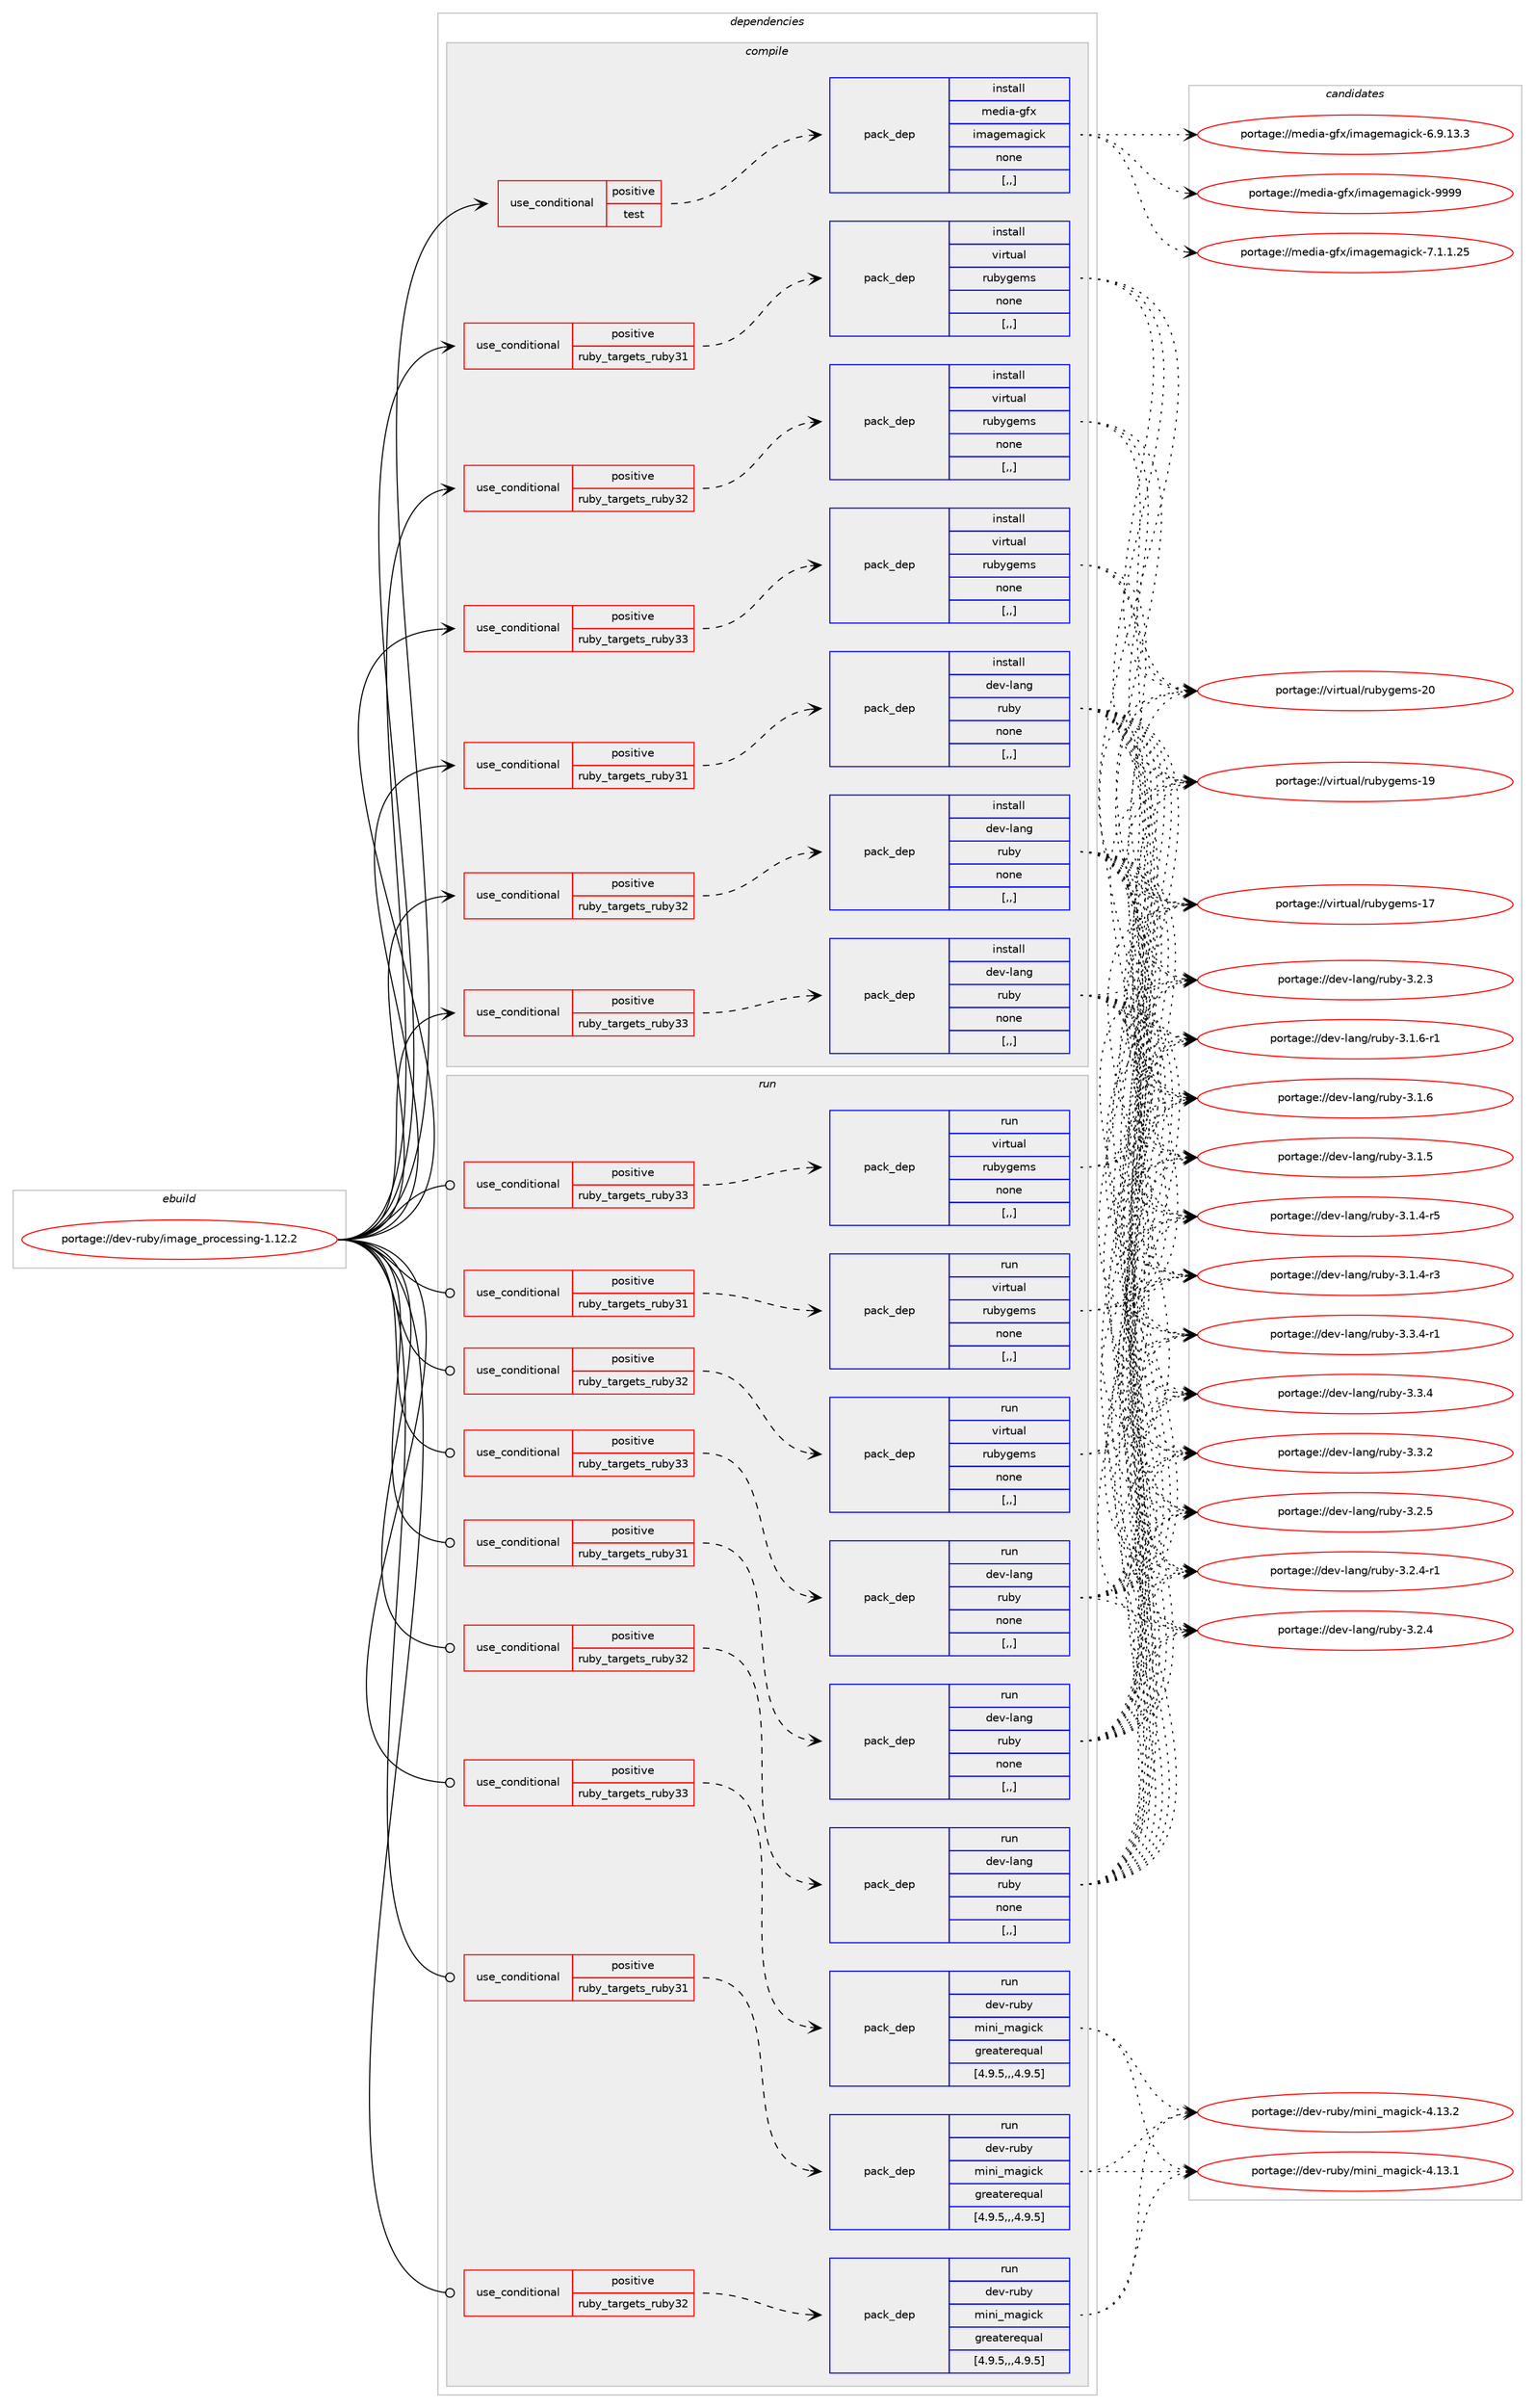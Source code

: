 digraph prolog {

# *************
# Graph options
# *************

newrank=true;
concentrate=true;
compound=true;
graph [rankdir=LR,fontname=Helvetica,fontsize=10,ranksep=1.5];#, ranksep=2.5, nodesep=0.2];
edge  [arrowhead=vee];
node  [fontname=Helvetica,fontsize=10];

# **********
# The ebuild
# **********

subgraph cluster_leftcol {
color=gray;
label=<<i>ebuild</i>>;
id [label="portage://dev-ruby/image_processing-1.12.2", color=red, width=4, href="../dev-ruby/image_processing-1.12.2.svg"];
}

# ****************
# The dependencies
# ****************

subgraph cluster_midcol {
color=gray;
label=<<i>dependencies</i>>;
subgraph cluster_compile {
fillcolor="#eeeeee";
style=filled;
label=<<i>compile</i>>;
subgraph cond49184 {
dependency186919 [label=<<TABLE BORDER="0" CELLBORDER="1" CELLSPACING="0" CELLPADDING="4"><TR><TD ROWSPAN="3" CELLPADDING="10">use_conditional</TD></TR><TR><TD>positive</TD></TR><TR><TD>ruby_targets_ruby31</TD></TR></TABLE>>, shape=none, color=red];
subgraph pack136406 {
dependency186920 [label=<<TABLE BORDER="0" CELLBORDER="1" CELLSPACING="0" CELLPADDING="4" WIDTH="220"><TR><TD ROWSPAN="6" CELLPADDING="30">pack_dep</TD></TR><TR><TD WIDTH="110">install</TD></TR><TR><TD>dev-lang</TD></TR><TR><TD>ruby</TD></TR><TR><TD>none</TD></TR><TR><TD>[,,]</TD></TR></TABLE>>, shape=none, color=blue];
}
dependency186919:e -> dependency186920:w [weight=20,style="dashed",arrowhead="vee"];
}
id:e -> dependency186919:w [weight=20,style="solid",arrowhead="vee"];
subgraph cond49185 {
dependency186921 [label=<<TABLE BORDER="0" CELLBORDER="1" CELLSPACING="0" CELLPADDING="4"><TR><TD ROWSPAN="3" CELLPADDING="10">use_conditional</TD></TR><TR><TD>positive</TD></TR><TR><TD>ruby_targets_ruby31</TD></TR></TABLE>>, shape=none, color=red];
subgraph pack136407 {
dependency186922 [label=<<TABLE BORDER="0" CELLBORDER="1" CELLSPACING="0" CELLPADDING="4" WIDTH="220"><TR><TD ROWSPAN="6" CELLPADDING="30">pack_dep</TD></TR><TR><TD WIDTH="110">install</TD></TR><TR><TD>virtual</TD></TR><TR><TD>rubygems</TD></TR><TR><TD>none</TD></TR><TR><TD>[,,]</TD></TR></TABLE>>, shape=none, color=blue];
}
dependency186921:e -> dependency186922:w [weight=20,style="dashed",arrowhead="vee"];
}
id:e -> dependency186921:w [weight=20,style="solid",arrowhead="vee"];
subgraph cond49186 {
dependency186923 [label=<<TABLE BORDER="0" CELLBORDER="1" CELLSPACING="0" CELLPADDING="4"><TR><TD ROWSPAN="3" CELLPADDING="10">use_conditional</TD></TR><TR><TD>positive</TD></TR><TR><TD>ruby_targets_ruby32</TD></TR></TABLE>>, shape=none, color=red];
subgraph pack136408 {
dependency186924 [label=<<TABLE BORDER="0" CELLBORDER="1" CELLSPACING="0" CELLPADDING="4" WIDTH="220"><TR><TD ROWSPAN="6" CELLPADDING="30">pack_dep</TD></TR><TR><TD WIDTH="110">install</TD></TR><TR><TD>dev-lang</TD></TR><TR><TD>ruby</TD></TR><TR><TD>none</TD></TR><TR><TD>[,,]</TD></TR></TABLE>>, shape=none, color=blue];
}
dependency186923:e -> dependency186924:w [weight=20,style="dashed",arrowhead="vee"];
}
id:e -> dependency186923:w [weight=20,style="solid",arrowhead="vee"];
subgraph cond49187 {
dependency186925 [label=<<TABLE BORDER="0" CELLBORDER="1" CELLSPACING="0" CELLPADDING="4"><TR><TD ROWSPAN="3" CELLPADDING="10">use_conditional</TD></TR><TR><TD>positive</TD></TR><TR><TD>ruby_targets_ruby32</TD></TR></TABLE>>, shape=none, color=red];
subgraph pack136409 {
dependency186926 [label=<<TABLE BORDER="0" CELLBORDER="1" CELLSPACING="0" CELLPADDING="4" WIDTH="220"><TR><TD ROWSPAN="6" CELLPADDING="30">pack_dep</TD></TR><TR><TD WIDTH="110">install</TD></TR><TR><TD>virtual</TD></TR><TR><TD>rubygems</TD></TR><TR><TD>none</TD></TR><TR><TD>[,,]</TD></TR></TABLE>>, shape=none, color=blue];
}
dependency186925:e -> dependency186926:w [weight=20,style="dashed",arrowhead="vee"];
}
id:e -> dependency186925:w [weight=20,style="solid",arrowhead="vee"];
subgraph cond49188 {
dependency186927 [label=<<TABLE BORDER="0" CELLBORDER="1" CELLSPACING="0" CELLPADDING="4"><TR><TD ROWSPAN="3" CELLPADDING="10">use_conditional</TD></TR><TR><TD>positive</TD></TR><TR><TD>ruby_targets_ruby33</TD></TR></TABLE>>, shape=none, color=red];
subgraph pack136410 {
dependency186928 [label=<<TABLE BORDER="0" CELLBORDER="1" CELLSPACING="0" CELLPADDING="4" WIDTH="220"><TR><TD ROWSPAN="6" CELLPADDING="30">pack_dep</TD></TR><TR><TD WIDTH="110">install</TD></TR><TR><TD>dev-lang</TD></TR><TR><TD>ruby</TD></TR><TR><TD>none</TD></TR><TR><TD>[,,]</TD></TR></TABLE>>, shape=none, color=blue];
}
dependency186927:e -> dependency186928:w [weight=20,style="dashed",arrowhead="vee"];
}
id:e -> dependency186927:w [weight=20,style="solid",arrowhead="vee"];
subgraph cond49189 {
dependency186929 [label=<<TABLE BORDER="0" CELLBORDER="1" CELLSPACING="0" CELLPADDING="4"><TR><TD ROWSPAN="3" CELLPADDING="10">use_conditional</TD></TR><TR><TD>positive</TD></TR><TR><TD>ruby_targets_ruby33</TD></TR></TABLE>>, shape=none, color=red];
subgraph pack136411 {
dependency186930 [label=<<TABLE BORDER="0" CELLBORDER="1" CELLSPACING="0" CELLPADDING="4" WIDTH="220"><TR><TD ROWSPAN="6" CELLPADDING="30">pack_dep</TD></TR><TR><TD WIDTH="110">install</TD></TR><TR><TD>virtual</TD></TR><TR><TD>rubygems</TD></TR><TR><TD>none</TD></TR><TR><TD>[,,]</TD></TR></TABLE>>, shape=none, color=blue];
}
dependency186929:e -> dependency186930:w [weight=20,style="dashed",arrowhead="vee"];
}
id:e -> dependency186929:w [weight=20,style="solid",arrowhead="vee"];
subgraph cond49190 {
dependency186931 [label=<<TABLE BORDER="0" CELLBORDER="1" CELLSPACING="0" CELLPADDING="4"><TR><TD ROWSPAN="3" CELLPADDING="10">use_conditional</TD></TR><TR><TD>positive</TD></TR><TR><TD>test</TD></TR></TABLE>>, shape=none, color=red];
subgraph pack136412 {
dependency186932 [label=<<TABLE BORDER="0" CELLBORDER="1" CELLSPACING="0" CELLPADDING="4" WIDTH="220"><TR><TD ROWSPAN="6" CELLPADDING="30">pack_dep</TD></TR><TR><TD WIDTH="110">install</TD></TR><TR><TD>media-gfx</TD></TR><TR><TD>imagemagick</TD></TR><TR><TD>none</TD></TR><TR><TD>[,,]</TD></TR></TABLE>>, shape=none, color=blue];
}
dependency186931:e -> dependency186932:w [weight=20,style="dashed",arrowhead="vee"];
}
id:e -> dependency186931:w [weight=20,style="solid",arrowhead="vee"];
}
subgraph cluster_compileandrun {
fillcolor="#eeeeee";
style=filled;
label=<<i>compile and run</i>>;
}
subgraph cluster_run {
fillcolor="#eeeeee";
style=filled;
label=<<i>run</i>>;
subgraph cond49191 {
dependency186933 [label=<<TABLE BORDER="0" CELLBORDER="1" CELLSPACING="0" CELLPADDING="4"><TR><TD ROWSPAN="3" CELLPADDING="10">use_conditional</TD></TR><TR><TD>positive</TD></TR><TR><TD>ruby_targets_ruby31</TD></TR></TABLE>>, shape=none, color=red];
subgraph pack136413 {
dependency186934 [label=<<TABLE BORDER="0" CELLBORDER="1" CELLSPACING="0" CELLPADDING="4" WIDTH="220"><TR><TD ROWSPAN="6" CELLPADDING="30">pack_dep</TD></TR><TR><TD WIDTH="110">run</TD></TR><TR><TD>dev-lang</TD></TR><TR><TD>ruby</TD></TR><TR><TD>none</TD></TR><TR><TD>[,,]</TD></TR></TABLE>>, shape=none, color=blue];
}
dependency186933:e -> dependency186934:w [weight=20,style="dashed",arrowhead="vee"];
}
id:e -> dependency186933:w [weight=20,style="solid",arrowhead="odot"];
subgraph cond49192 {
dependency186935 [label=<<TABLE BORDER="0" CELLBORDER="1" CELLSPACING="0" CELLPADDING="4"><TR><TD ROWSPAN="3" CELLPADDING="10">use_conditional</TD></TR><TR><TD>positive</TD></TR><TR><TD>ruby_targets_ruby31</TD></TR></TABLE>>, shape=none, color=red];
subgraph pack136414 {
dependency186936 [label=<<TABLE BORDER="0" CELLBORDER="1" CELLSPACING="0" CELLPADDING="4" WIDTH="220"><TR><TD ROWSPAN="6" CELLPADDING="30">pack_dep</TD></TR><TR><TD WIDTH="110">run</TD></TR><TR><TD>dev-ruby</TD></TR><TR><TD>mini_magick</TD></TR><TR><TD>greaterequal</TD></TR><TR><TD>[4.9.5,,,4.9.5]</TD></TR></TABLE>>, shape=none, color=blue];
}
dependency186935:e -> dependency186936:w [weight=20,style="dashed",arrowhead="vee"];
}
id:e -> dependency186935:w [weight=20,style="solid",arrowhead="odot"];
subgraph cond49193 {
dependency186937 [label=<<TABLE BORDER="0" CELLBORDER="1" CELLSPACING="0" CELLPADDING="4"><TR><TD ROWSPAN="3" CELLPADDING="10">use_conditional</TD></TR><TR><TD>positive</TD></TR><TR><TD>ruby_targets_ruby31</TD></TR></TABLE>>, shape=none, color=red];
subgraph pack136415 {
dependency186938 [label=<<TABLE BORDER="0" CELLBORDER="1" CELLSPACING="0" CELLPADDING="4" WIDTH="220"><TR><TD ROWSPAN="6" CELLPADDING="30">pack_dep</TD></TR><TR><TD WIDTH="110">run</TD></TR><TR><TD>virtual</TD></TR><TR><TD>rubygems</TD></TR><TR><TD>none</TD></TR><TR><TD>[,,]</TD></TR></TABLE>>, shape=none, color=blue];
}
dependency186937:e -> dependency186938:w [weight=20,style="dashed",arrowhead="vee"];
}
id:e -> dependency186937:w [weight=20,style="solid",arrowhead="odot"];
subgraph cond49194 {
dependency186939 [label=<<TABLE BORDER="0" CELLBORDER="1" CELLSPACING="0" CELLPADDING="4"><TR><TD ROWSPAN="3" CELLPADDING="10">use_conditional</TD></TR><TR><TD>positive</TD></TR><TR><TD>ruby_targets_ruby32</TD></TR></TABLE>>, shape=none, color=red];
subgraph pack136416 {
dependency186940 [label=<<TABLE BORDER="0" CELLBORDER="1" CELLSPACING="0" CELLPADDING="4" WIDTH="220"><TR><TD ROWSPAN="6" CELLPADDING="30">pack_dep</TD></TR><TR><TD WIDTH="110">run</TD></TR><TR><TD>dev-lang</TD></TR><TR><TD>ruby</TD></TR><TR><TD>none</TD></TR><TR><TD>[,,]</TD></TR></TABLE>>, shape=none, color=blue];
}
dependency186939:e -> dependency186940:w [weight=20,style="dashed",arrowhead="vee"];
}
id:e -> dependency186939:w [weight=20,style="solid",arrowhead="odot"];
subgraph cond49195 {
dependency186941 [label=<<TABLE BORDER="0" CELLBORDER="1" CELLSPACING="0" CELLPADDING="4"><TR><TD ROWSPAN="3" CELLPADDING="10">use_conditional</TD></TR><TR><TD>positive</TD></TR><TR><TD>ruby_targets_ruby32</TD></TR></TABLE>>, shape=none, color=red];
subgraph pack136417 {
dependency186942 [label=<<TABLE BORDER="0" CELLBORDER="1" CELLSPACING="0" CELLPADDING="4" WIDTH="220"><TR><TD ROWSPAN="6" CELLPADDING="30">pack_dep</TD></TR><TR><TD WIDTH="110">run</TD></TR><TR><TD>dev-ruby</TD></TR><TR><TD>mini_magick</TD></TR><TR><TD>greaterequal</TD></TR><TR><TD>[4.9.5,,,4.9.5]</TD></TR></TABLE>>, shape=none, color=blue];
}
dependency186941:e -> dependency186942:w [weight=20,style="dashed",arrowhead="vee"];
}
id:e -> dependency186941:w [weight=20,style="solid",arrowhead="odot"];
subgraph cond49196 {
dependency186943 [label=<<TABLE BORDER="0" CELLBORDER="1" CELLSPACING="0" CELLPADDING="4"><TR><TD ROWSPAN="3" CELLPADDING="10">use_conditional</TD></TR><TR><TD>positive</TD></TR><TR><TD>ruby_targets_ruby32</TD></TR></TABLE>>, shape=none, color=red];
subgraph pack136418 {
dependency186944 [label=<<TABLE BORDER="0" CELLBORDER="1" CELLSPACING="0" CELLPADDING="4" WIDTH="220"><TR><TD ROWSPAN="6" CELLPADDING="30">pack_dep</TD></TR><TR><TD WIDTH="110">run</TD></TR><TR><TD>virtual</TD></TR><TR><TD>rubygems</TD></TR><TR><TD>none</TD></TR><TR><TD>[,,]</TD></TR></TABLE>>, shape=none, color=blue];
}
dependency186943:e -> dependency186944:w [weight=20,style="dashed",arrowhead="vee"];
}
id:e -> dependency186943:w [weight=20,style="solid",arrowhead="odot"];
subgraph cond49197 {
dependency186945 [label=<<TABLE BORDER="0" CELLBORDER="1" CELLSPACING="0" CELLPADDING="4"><TR><TD ROWSPAN="3" CELLPADDING="10">use_conditional</TD></TR><TR><TD>positive</TD></TR><TR><TD>ruby_targets_ruby33</TD></TR></TABLE>>, shape=none, color=red];
subgraph pack136419 {
dependency186946 [label=<<TABLE BORDER="0" CELLBORDER="1" CELLSPACING="0" CELLPADDING="4" WIDTH="220"><TR><TD ROWSPAN="6" CELLPADDING="30">pack_dep</TD></TR><TR><TD WIDTH="110">run</TD></TR><TR><TD>dev-lang</TD></TR><TR><TD>ruby</TD></TR><TR><TD>none</TD></TR><TR><TD>[,,]</TD></TR></TABLE>>, shape=none, color=blue];
}
dependency186945:e -> dependency186946:w [weight=20,style="dashed",arrowhead="vee"];
}
id:e -> dependency186945:w [weight=20,style="solid",arrowhead="odot"];
subgraph cond49198 {
dependency186947 [label=<<TABLE BORDER="0" CELLBORDER="1" CELLSPACING="0" CELLPADDING="4"><TR><TD ROWSPAN="3" CELLPADDING="10">use_conditional</TD></TR><TR><TD>positive</TD></TR><TR><TD>ruby_targets_ruby33</TD></TR></TABLE>>, shape=none, color=red];
subgraph pack136420 {
dependency186948 [label=<<TABLE BORDER="0" CELLBORDER="1" CELLSPACING="0" CELLPADDING="4" WIDTH="220"><TR><TD ROWSPAN="6" CELLPADDING="30">pack_dep</TD></TR><TR><TD WIDTH="110">run</TD></TR><TR><TD>dev-ruby</TD></TR><TR><TD>mini_magick</TD></TR><TR><TD>greaterequal</TD></TR><TR><TD>[4.9.5,,,4.9.5]</TD></TR></TABLE>>, shape=none, color=blue];
}
dependency186947:e -> dependency186948:w [weight=20,style="dashed",arrowhead="vee"];
}
id:e -> dependency186947:w [weight=20,style="solid",arrowhead="odot"];
subgraph cond49199 {
dependency186949 [label=<<TABLE BORDER="0" CELLBORDER="1" CELLSPACING="0" CELLPADDING="4"><TR><TD ROWSPAN="3" CELLPADDING="10">use_conditional</TD></TR><TR><TD>positive</TD></TR><TR><TD>ruby_targets_ruby33</TD></TR></TABLE>>, shape=none, color=red];
subgraph pack136421 {
dependency186950 [label=<<TABLE BORDER="0" CELLBORDER="1" CELLSPACING="0" CELLPADDING="4" WIDTH="220"><TR><TD ROWSPAN="6" CELLPADDING="30">pack_dep</TD></TR><TR><TD WIDTH="110">run</TD></TR><TR><TD>virtual</TD></TR><TR><TD>rubygems</TD></TR><TR><TD>none</TD></TR><TR><TD>[,,]</TD></TR></TABLE>>, shape=none, color=blue];
}
dependency186949:e -> dependency186950:w [weight=20,style="dashed",arrowhead="vee"];
}
id:e -> dependency186949:w [weight=20,style="solid",arrowhead="odot"];
}
}

# **************
# The candidates
# **************

subgraph cluster_choices {
rank=same;
color=gray;
label=<<i>candidates</i>>;

subgraph choice136406 {
color=black;
nodesep=1;
choice100101118451089711010347114117981214551465146524511449 [label="portage://dev-lang/ruby-3.3.4-r1", color=red, width=4,href="../dev-lang/ruby-3.3.4-r1.svg"];
choice10010111845108971101034711411798121455146514652 [label="portage://dev-lang/ruby-3.3.4", color=red, width=4,href="../dev-lang/ruby-3.3.4.svg"];
choice10010111845108971101034711411798121455146514650 [label="portage://dev-lang/ruby-3.3.2", color=red, width=4,href="../dev-lang/ruby-3.3.2.svg"];
choice10010111845108971101034711411798121455146504653 [label="portage://dev-lang/ruby-3.2.5", color=red, width=4,href="../dev-lang/ruby-3.2.5.svg"];
choice100101118451089711010347114117981214551465046524511449 [label="portage://dev-lang/ruby-3.2.4-r1", color=red, width=4,href="../dev-lang/ruby-3.2.4-r1.svg"];
choice10010111845108971101034711411798121455146504652 [label="portage://dev-lang/ruby-3.2.4", color=red, width=4,href="../dev-lang/ruby-3.2.4.svg"];
choice10010111845108971101034711411798121455146504651 [label="portage://dev-lang/ruby-3.2.3", color=red, width=4,href="../dev-lang/ruby-3.2.3.svg"];
choice100101118451089711010347114117981214551464946544511449 [label="portage://dev-lang/ruby-3.1.6-r1", color=red, width=4,href="../dev-lang/ruby-3.1.6-r1.svg"];
choice10010111845108971101034711411798121455146494654 [label="portage://dev-lang/ruby-3.1.6", color=red, width=4,href="../dev-lang/ruby-3.1.6.svg"];
choice10010111845108971101034711411798121455146494653 [label="portage://dev-lang/ruby-3.1.5", color=red, width=4,href="../dev-lang/ruby-3.1.5.svg"];
choice100101118451089711010347114117981214551464946524511453 [label="portage://dev-lang/ruby-3.1.4-r5", color=red, width=4,href="../dev-lang/ruby-3.1.4-r5.svg"];
choice100101118451089711010347114117981214551464946524511451 [label="portage://dev-lang/ruby-3.1.4-r3", color=red, width=4,href="../dev-lang/ruby-3.1.4-r3.svg"];
dependency186920:e -> choice100101118451089711010347114117981214551465146524511449:w [style=dotted,weight="100"];
dependency186920:e -> choice10010111845108971101034711411798121455146514652:w [style=dotted,weight="100"];
dependency186920:e -> choice10010111845108971101034711411798121455146514650:w [style=dotted,weight="100"];
dependency186920:e -> choice10010111845108971101034711411798121455146504653:w [style=dotted,weight="100"];
dependency186920:e -> choice100101118451089711010347114117981214551465046524511449:w [style=dotted,weight="100"];
dependency186920:e -> choice10010111845108971101034711411798121455146504652:w [style=dotted,weight="100"];
dependency186920:e -> choice10010111845108971101034711411798121455146504651:w [style=dotted,weight="100"];
dependency186920:e -> choice100101118451089711010347114117981214551464946544511449:w [style=dotted,weight="100"];
dependency186920:e -> choice10010111845108971101034711411798121455146494654:w [style=dotted,weight="100"];
dependency186920:e -> choice10010111845108971101034711411798121455146494653:w [style=dotted,weight="100"];
dependency186920:e -> choice100101118451089711010347114117981214551464946524511453:w [style=dotted,weight="100"];
dependency186920:e -> choice100101118451089711010347114117981214551464946524511451:w [style=dotted,weight="100"];
}
subgraph choice136407 {
color=black;
nodesep=1;
choice118105114116117971084711411798121103101109115455048 [label="portage://virtual/rubygems-20", color=red, width=4,href="../virtual/rubygems-20.svg"];
choice118105114116117971084711411798121103101109115454957 [label="portage://virtual/rubygems-19", color=red, width=4,href="../virtual/rubygems-19.svg"];
choice118105114116117971084711411798121103101109115454955 [label="portage://virtual/rubygems-17", color=red, width=4,href="../virtual/rubygems-17.svg"];
dependency186922:e -> choice118105114116117971084711411798121103101109115455048:w [style=dotted,weight="100"];
dependency186922:e -> choice118105114116117971084711411798121103101109115454957:w [style=dotted,weight="100"];
dependency186922:e -> choice118105114116117971084711411798121103101109115454955:w [style=dotted,weight="100"];
}
subgraph choice136408 {
color=black;
nodesep=1;
choice100101118451089711010347114117981214551465146524511449 [label="portage://dev-lang/ruby-3.3.4-r1", color=red, width=4,href="../dev-lang/ruby-3.3.4-r1.svg"];
choice10010111845108971101034711411798121455146514652 [label="portage://dev-lang/ruby-3.3.4", color=red, width=4,href="../dev-lang/ruby-3.3.4.svg"];
choice10010111845108971101034711411798121455146514650 [label="portage://dev-lang/ruby-3.3.2", color=red, width=4,href="../dev-lang/ruby-3.3.2.svg"];
choice10010111845108971101034711411798121455146504653 [label="portage://dev-lang/ruby-3.2.5", color=red, width=4,href="../dev-lang/ruby-3.2.5.svg"];
choice100101118451089711010347114117981214551465046524511449 [label="portage://dev-lang/ruby-3.2.4-r1", color=red, width=4,href="../dev-lang/ruby-3.2.4-r1.svg"];
choice10010111845108971101034711411798121455146504652 [label="portage://dev-lang/ruby-3.2.4", color=red, width=4,href="../dev-lang/ruby-3.2.4.svg"];
choice10010111845108971101034711411798121455146504651 [label="portage://dev-lang/ruby-3.2.3", color=red, width=4,href="../dev-lang/ruby-3.2.3.svg"];
choice100101118451089711010347114117981214551464946544511449 [label="portage://dev-lang/ruby-3.1.6-r1", color=red, width=4,href="../dev-lang/ruby-3.1.6-r1.svg"];
choice10010111845108971101034711411798121455146494654 [label="portage://dev-lang/ruby-3.1.6", color=red, width=4,href="../dev-lang/ruby-3.1.6.svg"];
choice10010111845108971101034711411798121455146494653 [label="portage://dev-lang/ruby-3.1.5", color=red, width=4,href="../dev-lang/ruby-3.1.5.svg"];
choice100101118451089711010347114117981214551464946524511453 [label="portage://dev-lang/ruby-3.1.4-r5", color=red, width=4,href="../dev-lang/ruby-3.1.4-r5.svg"];
choice100101118451089711010347114117981214551464946524511451 [label="portage://dev-lang/ruby-3.1.4-r3", color=red, width=4,href="../dev-lang/ruby-3.1.4-r3.svg"];
dependency186924:e -> choice100101118451089711010347114117981214551465146524511449:w [style=dotted,weight="100"];
dependency186924:e -> choice10010111845108971101034711411798121455146514652:w [style=dotted,weight="100"];
dependency186924:e -> choice10010111845108971101034711411798121455146514650:w [style=dotted,weight="100"];
dependency186924:e -> choice10010111845108971101034711411798121455146504653:w [style=dotted,weight="100"];
dependency186924:e -> choice100101118451089711010347114117981214551465046524511449:w [style=dotted,weight="100"];
dependency186924:e -> choice10010111845108971101034711411798121455146504652:w [style=dotted,weight="100"];
dependency186924:e -> choice10010111845108971101034711411798121455146504651:w [style=dotted,weight="100"];
dependency186924:e -> choice100101118451089711010347114117981214551464946544511449:w [style=dotted,weight="100"];
dependency186924:e -> choice10010111845108971101034711411798121455146494654:w [style=dotted,weight="100"];
dependency186924:e -> choice10010111845108971101034711411798121455146494653:w [style=dotted,weight="100"];
dependency186924:e -> choice100101118451089711010347114117981214551464946524511453:w [style=dotted,weight="100"];
dependency186924:e -> choice100101118451089711010347114117981214551464946524511451:w [style=dotted,weight="100"];
}
subgraph choice136409 {
color=black;
nodesep=1;
choice118105114116117971084711411798121103101109115455048 [label="portage://virtual/rubygems-20", color=red, width=4,href="../virtual/rubygems-20.svg"];
choice118105114116117971084711411798121103101109115454957 [label="portage://virtual/rubygems-19", color=red, width=4,href="../virtual/rubygems-19.svg"];
choice118105114116117971084711411798121103101109115454955 [label="portage://virtual/rubygems-17", color=red, width=4,href="../virtual/rubygems-17.svg"];
dependency186926:e -> choice118105114116117971084711411798121103101109115455048:w [style=dotted,weight="100"];
dependency186926:e -> choice118105114116117971084711411798121103101109115454957:w [style=dotted,weight="100"];
dependency186926:e -> choice118105114116117971084711411798121103101109115454955:w [style=dotted,weight="100"];
}
subgraph choice136410 {
color=black;
nodesep=1;
choice100101118451089711010347114117981214551465146524511449 [label="portage://dev-lang/ruby-3.3.4-r1", color=red, width=4,href="../dev-lang/ruby-3.3.4-r1.svg"];
choice10010111845108971101034711411798121455146514652 [label="portage://dev-lang/ruby-3.3.4", color=red, width=4,href="../dev-lang/ruby-3.3.4.svg"];
choice10010111845108971101034711411798121455146514650 [label="portage://dev-lang/ruby-3.3.2", color=red, width=4,href="../dev-lang/ruby-3.3.2.svg"];
choice10010111845108971101034711411798121455146504653 [label="portage://dev-lang/ruby-3.2.5", color=red, width=4,href="../dev-lang/ruby-3.2.5.svg"];
choice100101118451089711010347114117981214551465046524511449 [label="portage://dev-lang/ruby-3.2.4-r1", color=red, width=4,href="../dev-lang/ruby-3.2.4-r1.svg"];
choice10010111845108971101034711411798121455146504652 [label="portage://dev-lang/ruby-3.2.4", color=red, width=4,href="../dev-lang/ruby-3.2.4.svg"];
choice10010111845108971101034711411798121455146504651 [label="portage://dev-lang/ruby-3.2.3", color=red, width=4,href="../dev-lang/ruby-3.2.3.svg"];
choice100101118451089711010347114117981214551464946544511449 [label="portage://dev-lang/ruby-3.1.6-r1", color=red, width=4,href="../dev-lang/ruby-3.1.6-r1.svg"];
choice10010111845108971101034711411798121455146494654 [label="portage://dev-lang/ruby-3.1.6", color=red, width=4,href="../dev-lang/ruby-3.1.6.svg"];
choice10010111845108971101034711411798121455146494653 [label="portage://dev-lang/ruby-3.1.5", color=red, width=4,href="../dev-lang/ruby-3.1.5.svg"];
choice100101118451089711010347114117981214551464946524511453 [label="portage://dev-lang/ruby-3.1.4-r5", color=red, width=4,href="../dev-lang/ruby-3.1.4-r5.svg"];
choice100101118451089711010347114117981214551464946524511451 [label="portage://dev-lang/ruby-3.1.4-r3", color=red, width=4,href="../dev-lang/ruby-3.1.4-r3.svg"];
dependency186928:e -> choice100101118451089711010347114117981214551465146524511449:w [style=dotted,weight="100"];
dependency186928:e -> choice10010111845108971101034711411798121455146514652:w [style=dotted,weight="100"];
dependency186928:e -> choice10010111845108971101034711411798121455146514650:w [style=dotted,weight="100"];
dependency186928:e -> choice10010111845108971101034711411798121455146504653:w [style=dotted,weight="100"];
dependency186928:e -> choice100101118451089711010347114117981214551465046524511449:w [style=dotted,weight="100"];
dependency186928:e -> choice10010111845108971101034711411798121455146504652:w [style=dotted,weight="100"];
dependency186928:e -> choice10010111845108971101034711411798121455146504651:w [style=dotted,weight="100"];
dependency186928:e -> choice100101118451089711010347114117981214551464946544511449:w [style=dotted,weight="100"];
dependency186928:e -> choice10010111845108971101034711411798121455146494654:w [style=dotted,weight="100"];
dependency186928:e -> choice10010111845108971101034711411798121455146494653:w [style=dotted,weight="100"];
dependency186928:e -> choice100101118451089711010347114117981214551464946524511453:w [style=dotted,weight="100"];
dependency186928:e -> choice100101118451089711010347114117981214551464946524511451:w [style=dotted,weight="100"];
}
subgraph choice136411 {
color=black;
nodesep=1;
choice118105114116117971084711411798121103101109115455048 [label="portage://virtual/rubygems-20", color=red, width=4,href="../virtual/rubygems-20.svg"];
choice118105114116117971084711411798121103101109115454957 [label="portage://virtual/rubygems-19", color=red, width=4,href="../virtual/rubygems-19.svg"];
choice118105114116117971084711411798121103101109115454955 [label="portage://virtual/rubygems-17", color=red, width=4,href="../virtual/rubygems-17.svg"];
dependency186930:e -> choice118105114116117971084711411798121103101109115455048:w [style=dotted,weight="100"];
dependency186930:e -> choice118105114116117971084711411798121103101109115454957:w [style=dotted,weight="100"];
dependency186930:e -> choice118105114116117971084711411798121103101109115454955:w [style=dotted,weight="100"];
}
subgraph choice136412 {
color=black;
nodesep=1;
choice1091011001059745103102120471051099710310110997103105991074557575757 [label="portage://media-gfx/imagemagick-9999", color=red, width=4,href="../media-gfx/imagemagick-9999.svg"];
choice109101100105974510310212047105109971031011099710310599107455546494649465053 [label="portage://media-gfx/imagemagick-7.1.1.25", color=red, width=4,href="../media-gfx/imagemagick-7.1.1.25.svg"];
choice109101100105974510310212047105109971031011099710310599107455446574649514651 [label="portage://media-gfx/imagemagick-6.9.13.3", color=red, width=4,href="../media-gfx/imagemagick-6.9.13.3.svg"];
dependency186932:e -> choice1091011001059745103102120471051099710310110997103105991074557575757:w [style=dotted,weight="100"];
dependency186932:e -> choice109101100105974510310212047105109971031011099710310599107455546494649465053:w [style=dotted,weight="100"];
dependency186932:e -> choice109101100105974510310212047105109971031011099710310599107455446574649514651:w [style=dotted,weight="100"];
}
subgraph choice136413 {
color=black;
nodesep=1;
choice100101118451089711010347114117981214551465146524511449 [label="portage://dev-lang/ruby-3.3.4-r1", color=red, width=4,href="../dev-lang/ruby-3.3.4-r1.svg"];
choice10010111845108971101034711411798121455146514652 [label="portage://dev-lang/ruby-3.3.4", color=red, width=4,href="../dev-lang/ruby-3.3.4.svg"];
choice10010111845108971101034711411798121455146514650 [label="portage://dev-lang/ruby-3.3.2", color=red, width=4,href="../dev-lang/ruby-3.3.2.svg"];
choice10010111845108971101034711411798121455146504653 [label="portage://dev-lang/ruby-3.2.5", color=red, width=4,href="../dev-lang/ruby-3.2.5.svg"];
choice100101118451089711010347114117981214551465046524511449 [label="portage://dev-lang/ruby-3.2.4-r1", color=red, width=4,href="../dev-lang/ruby-3.2.4-r1.svg"];
choice10010111845108971101034711411798121455146504652 [label="portage://dev-lang/ruby-3.2.4", color=red, width=4,href="../dev-lang/ruby-3.2.4.svg"];
choice10010111845108971101034711411798121455146504651 [label="portage://dev-lang/ruby-3.2.3", color=red, width=4,href="../dev-lang/ruby-3.2.3.svg"];
choice100101118451089711010347114117981214551464946544511449 [label="portage://dev-lang/ruby-3.1.6-r1", color=red, width=4,href="../dev-lang/ruby-3.1.6-r1.svg"];
choice10010111845108971101034711411798121455146494654 [label="portage://dev-lang/ruby-3.1.6", color=red, width=4,href="../dev-lang/ruby-3.1.6.svg"];
choice10010111845108971101034711411798121455146494653 [label="portage://dev-lang/ruby-3.1.5", color=red, width=4,href="../dev-lang/ruby-3.1.5.svg"];
choice100101118451089711010347114117981214551464946524511453 [label="portage://dev-lang/ruby-3.1.4-r5", color=red, width=4,href="../dev-lang/ruby-3.1.4-r5.svg"];
choice100101118451089711010347114117981214551464946524511451 [label="portage://dev-lang/ruby-3.1.4-r3", color=red, width=4,href="../dev-lang/ruby-3.1.4-r3.svg"];
dependency186934:e -> choice100101118451089711010347114117981214551465146524511449:w [style=dotted,weight="100"];
dependency186934:e -> choice10010111845108971101034711411798121455146514652:w [style=dotted,weight="100"];
dependency186934:e -> choice10010111845108971101034711411798121455146514650:w [style=dotted,weight="100"];
dependency186934:e -> choice10010111845108971101034711411798121455146504653:w [style=dotted,weight="100"];
dependency186934:e -> choice100101118451089711010347114117981214551465046524511449:w [style=dotted,weight="100"];
dependency186934:e -> choice10010111845108971101034711411798121455146504652:w [style=dotted,weight="100"];
dependency186934:e -> choice10010111845108971101034711411798121455146504651:w [style=dotted,weight="100"];
dependency186934:e -> choice100101118451089711010347114117981214551464946544511449:w [style=dotted,weight="100"];
dependency186934:e -> choice10010111845108971101034711411798121455146494654:w [style=dotted,weight="100"];
dependency186934:e -> choice10010111845108971101034711411798121455146494653:w [style=dotted,weight="100"];
dependency186934:e -> choice100101118451089711010347114117981214551464946524511453:w [style=dotted,weight="100"];
dependency186934:e -> choice100101118451089711010347114117981214551464946524511451:w [style=dotted,weight="100"];
}
subgraph choice136414 {
color=black;
nodesep=1;
choice10010111845114117981214710910511010595109971031059910745524649514650 [label="portage://dev-ruby/mini_magick-4.13.2", color=red, width=4,href="../dev-ruby/mini_magick-4.13.2.svg"];
choice10010111845114117981214710910511010595109971031059910745524649514649 [label="portage://dev-ruby/mini_magick-4.13.1", color=red, width=4,href="../dev-ruby/mini_magick-4.13.1.svg"];
dependency186936:e -> choice10010111845114117981214710910511010595109971031059910745524649514650:w [style=dotted,weight="100"];
dependency186936:e -> choice10010111845114117981214710910511010595109971031059910745524649514649:w [style=dotted,weight="100"];
}
subgraph choice136415 {
color=black;
nodesep=1;
choice118105114116117971084711411798121103101109115455048 [label="portage://virtual/rubygems-20", color=red, width=4,href="../virtual/rubygems-20.svg"];
choice118105114116117971084711411798121103101109115454957 [label="portage://virtual/rubygems-19", color=red, width=4,href="../virtual/rubygems-19.svg"];
choice118105114116117971084711411798121103101109115454955 [label="portage://virtual/rubygems-17", color=red, width=4,href="../virtual/rubygems-17.svg"];
dependency186938:e -> choice118105114116117971084711411798121103101109115455048:w [style=dotted,weight="100"];
dependency186938:e -> choice118105114116117971084711411798121103101109115454957:w [style=dotted,weight="100"];
dependency186938:e -> choice118105114116117971084711411798121103101109115454955:w [style=dotted,weight="100"];
}
subgraph choice136416 {
color=black;
nodesep=1;
choice100101118451089711010347114117981214551465146524511449 [label="portage://dev-lang/ruby-3.3.4-r1", color=red, width=4,href="../dev-lang/ruby-3.3.4-r1.svg"];
choice10010111845108971101034711411798121455146514652 [label="portage://dev-lang/ruby-3.3.4", color=red, width=4,href="../dev-lang/ruby-3.3.4.svg"];
choice10010111845108971101034711411798121455146514650 [label="portage://dev-lang/ruby-3.3.2", color=red, width=4,href="../dev-lang/ruby-3.3.2.svg"];
choice10010111845108971101034711411798121455146504653 [label="portage://dev-lang/ruby-3.2.5", color=red, width=4,href="../dev-lang/ruby-3.2.5.svg"];
choice100101118451089711010347114117981214551465046524511449 [label="portage://dev-lang/ruby-3.2.4-r1", color=red, width=4,href="../dev-lang/ruby-3.2.4-r1.svg"];
choice10010111845108971101034711411798121455146504652 [label="portage://dev-lang/ruby-3.2.4", color=red, width=4,href="../dev-lang/ruby-3.2.4.svg"];
choice10010111845108971101034711411798121455146504651 [label="portage://dev-lang/ruby-3.2.3", color=red, width=4,href="../dev-lang/ruby-3.2.3.svg"];
choice100101118451089711010347114117981214551464946544511449 [label="portage://dev-lang/ruby-3.1.6-r1", color=red, width=4,href="../dev-lang/ruby-3.1.6-r1.svg"];
choice10010111845108971101034711411798121455146494654 [label="portage://dev-lang/ruby-3.1.6", color=red, width=4,href="../dev-lang/ruby-3.1.6.svg"];
choice10010111845108971101034711411798121455146494653 [label="portage://dev-lang/ruby-3.1.5", color=red, width=4,href="../dev-lang/ruby-3.1.5.svg"];
choice100101118451089711010347114117981214551464946524511453 [label="portage://dev-lang/ruby-3.1.4-r5", color=red, width=4,href="../dev-lang/ruby-3.1.4-r5.svg"];
choice100101118451089711010347114117981214551464946524511451 [label="portage://dev-lang/ruby-3.1.4-r3", color=red, width=4,href="../dev-lang/ruby-3.1.4-r3.svg"];
dependency186940:e -> choice100101118451089711010347114117981214551465146524511449:w [style=dotted,weight="100"];
dependency186940:e -> choice10010111845108971101034711411798121455146514652:w [style=dotted,weight="100"];
dependency186940:e -> choice10010111845108971101034711411798121455146514650:w [style=dotted,weight="100"];
dependency186940:e -> choice10010111845108971101034711411798121455146504653:w [style=dotted,weight="100"];
dependency186940:e -> choice100101118451089711010347114117981214551465046524511449:w [style=dotted,weight="100"];
dependency186940:e -> choice10010111845108971101034711411798121455146504652:w [style=dotted,weight="100"];
dependency186940:e -> choice10010111845108971101034711411798121455146504651:w [style=dotted,weight="100"];
dependency186940:e -> choice100101118451089711010347114117981214551464946544511449:w [style=dotted,weight="100"];
dependency186940:e -> choice10010111845108971101034711411798121455146494654:w [style=dotted,weight="100"];
dependency186940:e -> choice10010111845108971101034711411798121455146494653:w [style=dotted,weight="100"];
dependency186940:e -> choice100101118451089711010347114117981214551464946524511453:w [style=dotted,weight="100"];
dependency186940:e -> choice100101118451089711010347114117981214551464946524511451:w [style=dotted,weight="100"];
}
subgraph choice136417 {
color=black;
nodesep=1;
choice10010111845114117981214710910511010595109971031059910745524649514650 [label="portage://dev-ruby/mini_magick-4.13.2", color=red, width=4,href="../dev-ruby/mini_magick-4.13.2.svg"];
choice10010111845114117981214710910511010595109971031059910745524649514649 [label="portage://dev-ruby/mini_magick-4.13.1", color=red, width=4,href="../dev-ruby/mini_magick-4.13.1.svg"];
dependency186942:e -> choice10010111845114117981214710910511010595109971031059910745524649514650:w [style=dotted,weight="100"];
dependency186942:e -> choice10010111845114117981214710910511010595109971031059910745524649514649:w [style=dotted,weight="100"];
}
subgraph choice136418 {
color=black;
nodesep=1;
choice118105114116117971084711411798121103101109115455048 [label="portage://virtual/rubygems-20", color=red, width=4,href="../virtual/rubygems-20.svg"];
choice118105114116117971084711411798121103101109115454957 [label="portage://virtual/rubygems-19", color=red, width=4,href="../virtual/rubygems-19.svg"];
choice118105114116117971084711411798121103101109115454955 [label="portage://virtual/rubygems-17", color=red, width=4,href="../virtual/rubygems-17.svg"];
dependency186944:e -> choice118105114116117971084711411798121103101109115455048:w [style=dotted,weight="100"];
dependency186944:e -> choice118105114116117971084711411798121103101109115454957:w [style=dotted,weight="100"];
dependency186944:e -> choice118105114116117971084711411798121103101109115454955:w [style=dotted,weight="100"];
}
subgraph choice136419 {
color=black;
nodesep=1;
choice100101118451089711010347114117981214551465146524511449 [label="portage://dev-lang/ruby-3.3.4-r1", color=red, width=4,href="../dev-lang/ruby-3.3.4-r1.svg"];
choice10010111845108971101034711411798121455146514652 [label="portage://dev-lang/ruby-3.3.4", color=red, width=4,href="../dev-lang/ruby-3.3.4.svg"];
choice10010111845108971101034711411798121455146514650 [label="portage://dev-lang/ruby-3.3.2", color=red, width=4,href="../dev-lang/ruby-3.3.2.svg"];
choice10010111845108971101034711411798121455146504653 [label="portage://dev-lang/ruby-3.2.5", color=red, width=4,href="../dev-lang/ruby-3.2.5.svg"];
choice100101118451089711010347114117981214551465046524511449 [label="portage://dev-lang/ruby-3.2.4-r1", color=red, width=4,href="../dev-lang/ruby-3.2.4-r1.svg"];
choice10010111845108971101034711411798121455146504652 [label="portage://dev-lang/ruby-3.2.4", color=red, width=4,href="../dev-lang/ruby-3.2.4.svg"];
choice10010111845108971101034711411798121455146504651 [label="portage://dev-lang/ruby-3.2.3", color=red, width=4,href="../dev-lang/ruby-3.2.3.svg"];
choice100101118451089711010347114117981214551464946544511449 [label="portage://dev-lang/ruby-3.1.6-r1", color=red, width=4,href="../dev-lang/ruby-3.1.6-r1.svg"];
choice10010111845108971101034711411798121455146494654 [label="portage://dev-lang/ruby-3.1.6", color=red, width=4,href="../dev-lang/ruby-3.1.6.svg"];
choice10010111845108971101034711411798121455146494653 [label="portage://dev-lang/ruby-3.1.5", color=red, width=4,href="../dev-lang/ruby-3.1.5.svg"];
choice100101118451089711010347114117981214551464946524511453 [label="portage://dev-lang/ruby-3.1.4-r5", color=red, width=4,href="../dev-lang/ruby-3.1.4-r5.svg"];
choice100101118451089711010347114117981214551464946524511451 [label="portage://dev-lang/ruby-3.1.4-r3", color=red, width=4,href="../dev-lang/ruby-3.1.4-r3.svg"];
dependency186946:e -> choice100101118451089711010347114117981214551465146524511449:w [style=dotted,weight="100"];
dependency186946:e -> choice10010111845108971101034711411798121455146514652:w [style=dotted,weight="100"];
dependency186946:e -> choice10010111845108971101034711411798121455146514650:w [style=dotted,weight="100"];
dependency186946:e -> choice10010111845108971101034711411798121455146504653:w [style=dotted,weight="100"];
dependency186946:e -> choice100101118451089711010347114117981214551465046524511449:w [style=dotted,weight="100"];
dependency186946:e -> choice10010111845108971101034711411798121455146504652:w [style=dotted,weight="100"];
dependency186946:e -> choice10010111845108971101034711411798121455146504651:w [style=dotted,weight="100"];
dependency186946:e -> choice100101118451089711010347114117981214551464946544511449:w [style=dotted,weight="100"];
dependency186946:e -> choice10010111845108971101034711411798121455146494654:w [style=dotted,weight="100"];
dependency186946:e -> choice10010111845108971101034711411798121455146494653:w [style=dotted,weight="100"];
dependency186946:e -> choice100101118451089711010347114117981214551464946524511453:w [style=dotted,weight="100"];
dependency186946:e -> choice100101118451089711010347114117981214551464946524511451:w [style=dotted,weight="100"];
}
subgraph choice136420 {
color=black;
nodesep=1;
choice10010111845114117981214710910511010595109971031059910745524649514650 [label="portage://dev-ruby/mini_magick-4.13.2", color=red, width=4,href="../dev-ruby/mini_magick-4.13.2.svg"];
choice10010111845114117981214710910511010595109971031059910745524649514649 [label="portage://dev-ruby/mini_magick-4.13.1", color=red, width=4,href="../dev-ruby/mini_magick-4.13.1.svg"];
dependency186948:e -> choice10010111845114117981214710910511010595109971031059910745524649514650:w [style=dotted,weight="100"];
dependency186948:e -> choice10010111845114117981214710910511010595109971031059910745524649514649:w [style=dotted,weight="100"];
}
subgraph choice136421 {
color=black;
nodesep=1;
choice118105114116117971084711411798121103101109115455048 [label="portage://virtual/rubygems-20", color=red, width=4,href="../virtual/rubygems-20.svg"];
choice118105114116117971084711411798121103101109115454957 [label="portage://virtual/rubygems-19", color=red, width=4,href="../virtual/rubygems-19.svg"];
choice118105114116117971084711411798121103101109115454955 [label="portage://virtual/rubygems-17", color=red, width=4,href="../virtual/rubygems-17.svg"];
dependency186950:e -> choice118105114116117971084711411798121103101109115455048:w [style=dotted,weight="100"];
dependency186950:e -> choice118105114116117971084711411798121103101109115454957:w [style=dotted,weight="100"];
dependency186950:e -> choice118105114116117971084711411798121103101109115454955:w [style=dotted,weight="100"];
}
}

}
